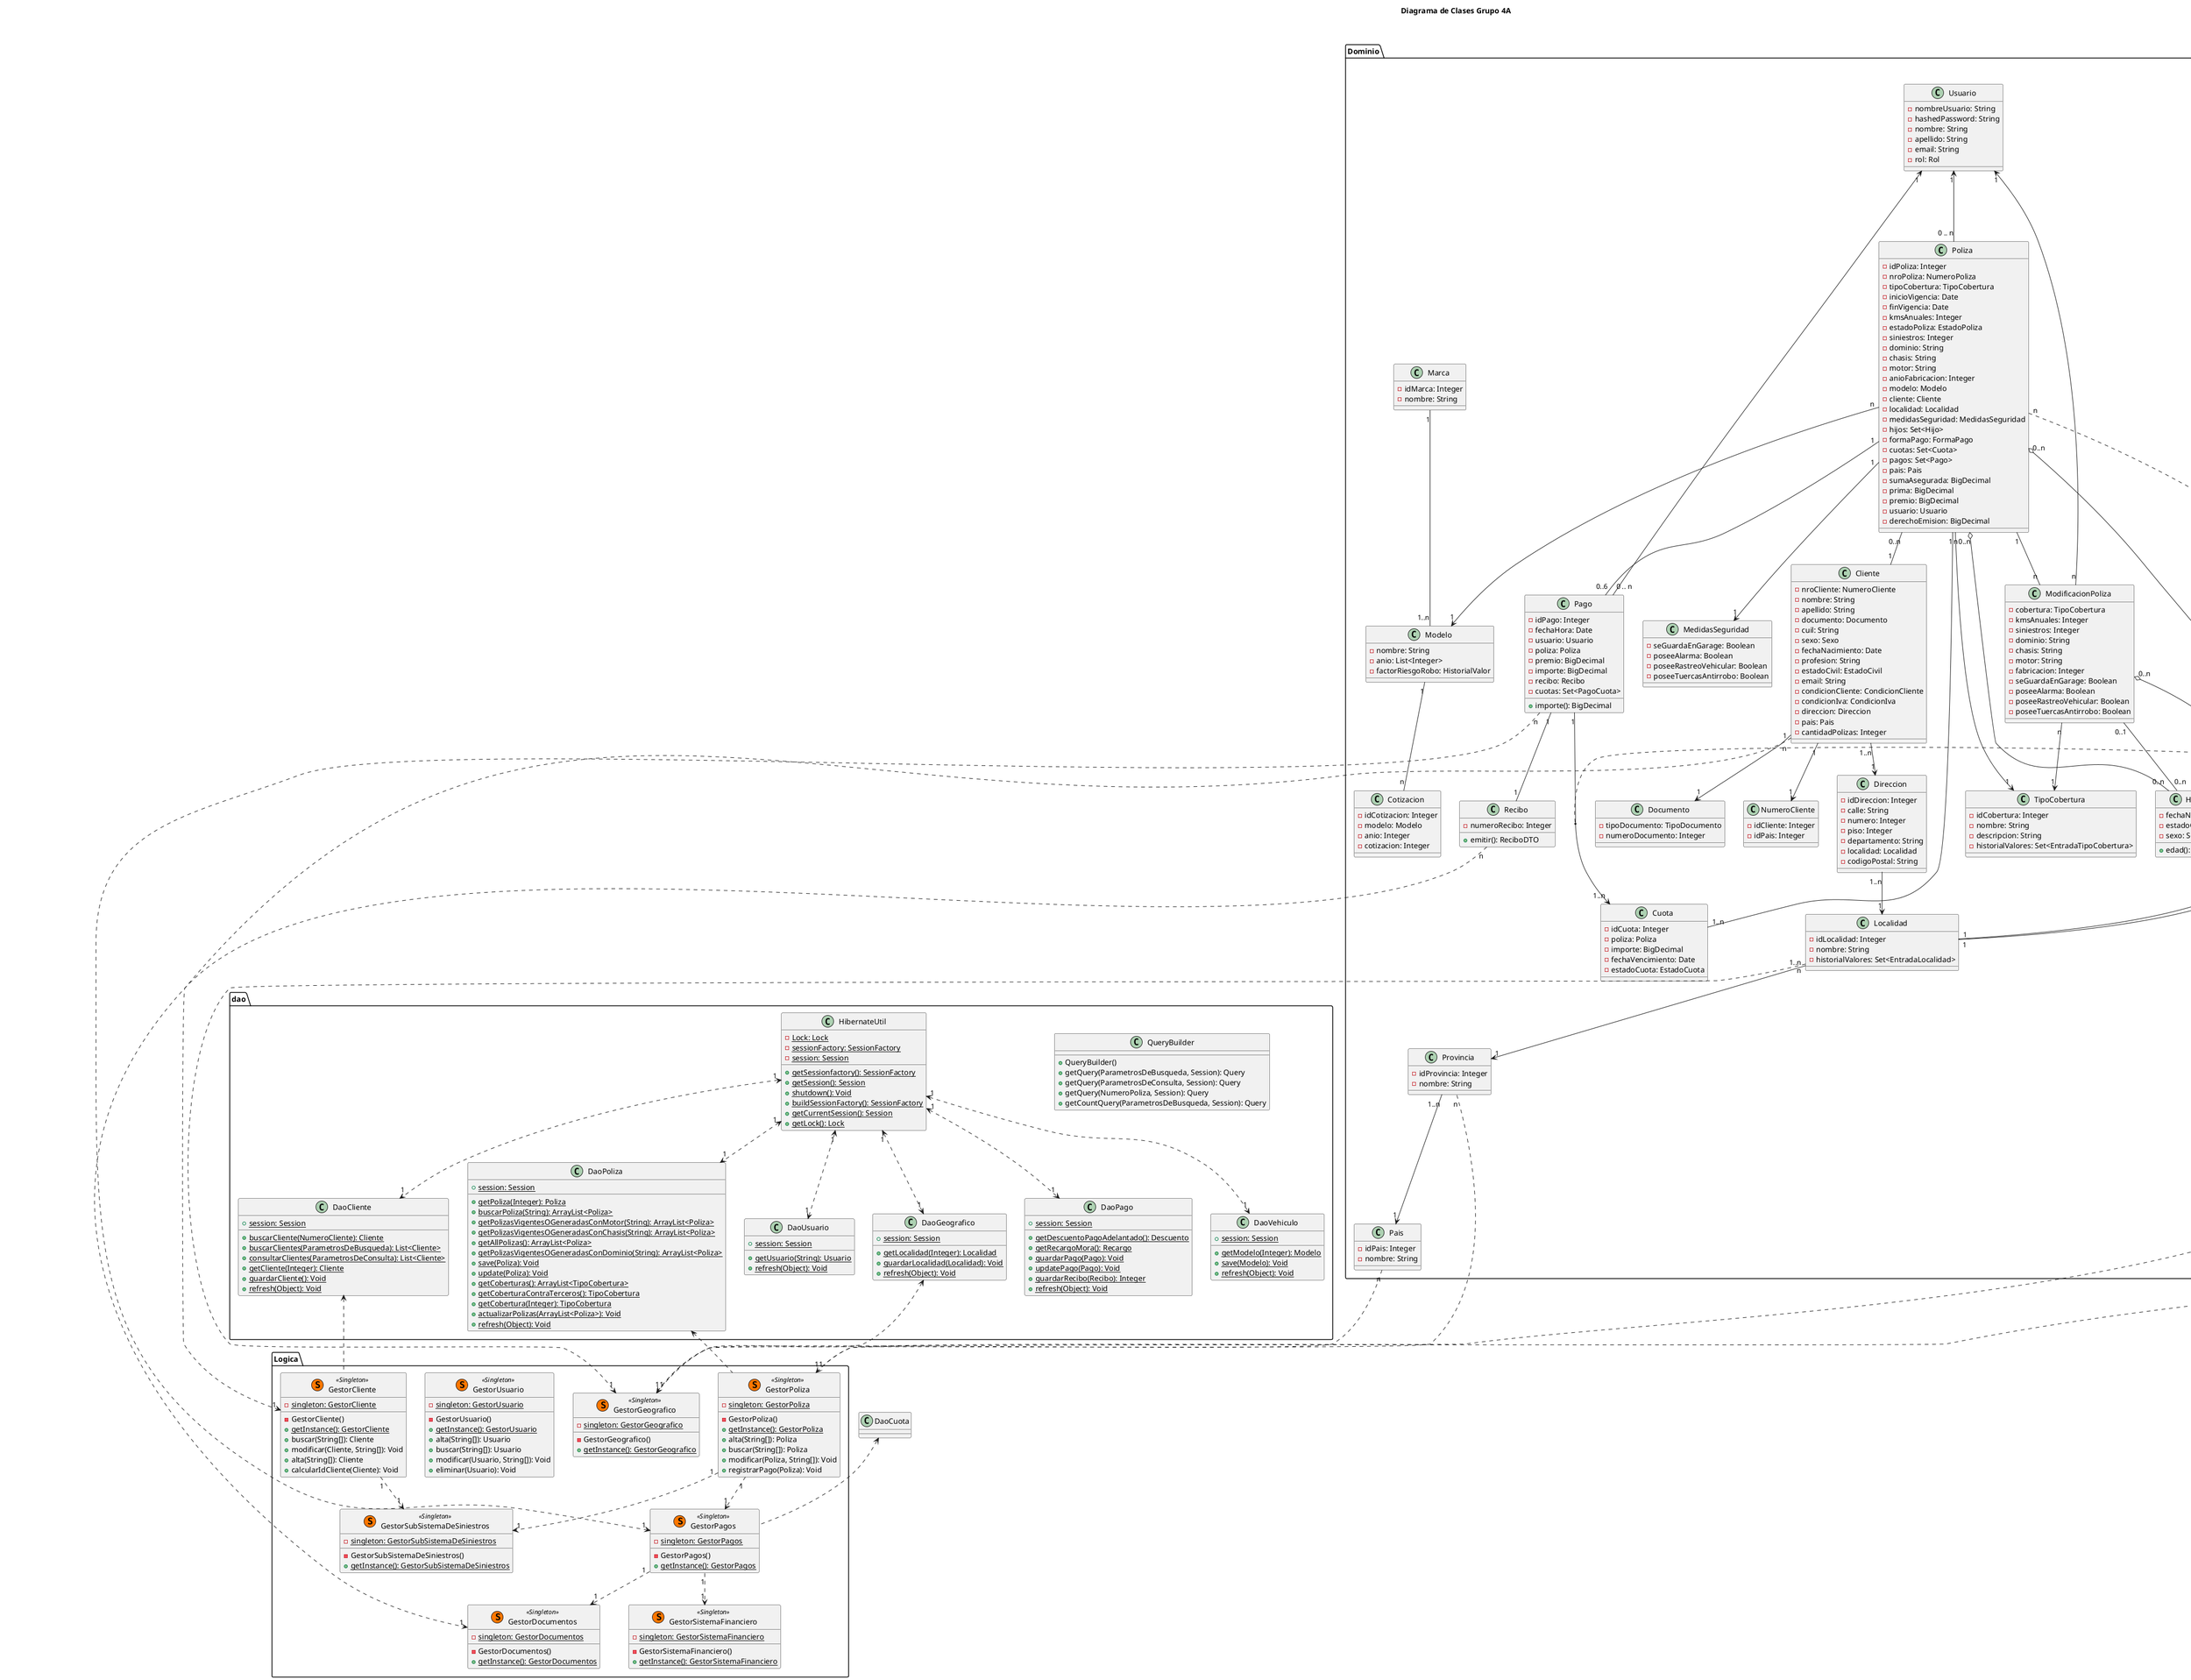 @startUML

title Diagrama de Clases Grupo 4A

note as N1
Grupo 4A:
Matías Bode,
Francisco Busso,
Giovani Ferraro Trivelli,
Miguel Storani
end note

hide enum methods
hide interface attributes

package Dominio{
    class Poliza {
		-idPoliza: Integer
		-nroPoliza: NumeroPoliza
		-tipoCobertura: TipoCobertura
		-inicioVigencia: Date
		-finVigencia: Date
		-kmsAnuales: Integer
		-estadoPoliza: EstadoPoliza
		-siniestros: Integer
		-dominio: String
		-chasis: String
		-motor: String
		-anioFabricacion: Integer
		-modelo: Modelo
		-cliente: Cliente
		-localidad: Localidad
		-medidasSeguridad: MedidasSeguridad
		-hijos: Set<Hijo>
		-formaPago: FormaPago
		-cuotas: Set<Cuota>
		-pagos: Set<Pago>
		-pais: Pais
		-sumaAsegurada: BigDecimal
		-prima: BigDecimal
		-premio: BigDecimal
		-usuario: Usuario
		-derechoEmision: BigDecimal
    }

    class ModificacionPoliza {
        -cobertura: TipoCobertura
        -kmsAnuales: Integer
        -siniestros: Integer
        -dominio: String
        -chasis: String
        -motor: String
        -fabricacion: Integer
	    -seGuardaEnGarage: Boolean
	    -poseeAlarma: Boolean
	    -poseeRastreoVehicular: Boolean
	    -poseeTuercasAntirrobo: Boolean
    }


    
    class Modelo {
    	-nombre: String
        -anio: List<Integer>
    	-factorRiesgoRobo: HistorialValor
    }
    
    class Cotizacion{
        -idCotizacion: Integer
        -modelo: Modelo
        -anio: Integer
        -cotizacion: Integer
    }
    
    Modelo "1" -- "n" Cotizacion

    class Cliente {
        -nroCliente: NumeroCliente
        -nombre: String
        -apellido: String
        -documento: Documento
        -cuil: String
        -sexo: Sexo
        -fechaNacimiento: Date
        -profesion: String
        -estadoCivil: EstadoCivil
        -email: String
        -condicionCliente: CondicionCliente
        -condicionIva: CondicionIva
        -direccion: Direccion
        -pais: Pais
        -cantidadPolizas: Integer

    }
    
    Cliente "1" --> "1" NumeroCliente
    
    class NumeroCliente {
        -idCliente: Integer
        -idPais: Integer
    }
    
    class Documento {        
	    -tipoDocumento: TipoDocumento
        -numeroDocumento: Integer
    }

    class MedidasSeguridad {
	-seGuardaEnGarage: Boolean
	-poseeAlarma: Boolean
	-poseeRastreoVehicular: Boolean
	-poseeTuercasAntirrobo: Boolean
    }
    
    class HijoDeclarado {
        -fechaNacimiento: Date
        -estadoCivil: EstadoCivil
        -sexo: Sexo
        +edad(): Integer
    }

    class Direccion {
       -idDireccion: Integer
        -calle: String
        -numero: Integer
        -piso: Integer
        -departamento: String
        -localidad: Localidad
        -codigoPostal: String
    }

    
    class Cuota {
        -idCuota: Integer
        -poliza: Poliza
        -importe: BigDecimal
        -fechaVencimiento: Date
        -estadoCuota: EstadoCuota

    }
    
	class Localidad {
        -idLocalidad: Integer
        -nombre: String
        -historialValores: Set<EntradaLocalidad>
	}
	
	class Provincia {
		-idProvincia: Integer
        -nombre: String
	}
	class Pais {
	    -idPais: Integer
		-nombre: String
	}

    class Usuario {
		-nombreUsuario: String
		-hashedPassword: String
		-nombre: String
		-apellido: String
		-email: String
		-rol: Rol
    }
	
	class TipoCobertura{
		-idCobertura: Integer
		-nombre: String
		-descripcion: String
		-historialValores: Set<EntradaTipoCobertura>
	}
	
	class FactoresCalculos<<(S, #FF7700) Singleton>> {
		-factorGuardaGarage: HistorialValor
		-factorAlarma: HistorialValor
		-factorRastreoVehicular: HistorialValor
		-factorTuercasAntirrobo: HistorialValor
		-factorKmRealizados: HistorialValor
		-factorSiniestros: List<HistorialValor>
		-factorCantidadHijos: HistorialValor
		-factorDerechosEmision: HistorialValor
		-factorDescuentoUnidadAdicional: HistorialValor
	}

	class Pago{
		-idPago: Integer
		-fechaHora: Date
		-usuario: Usuario
		-poliza: Poliza
		-premio: BigDecimal
		-importe: BigDecimal
		-recibo: Recibo
		-cuotas: Set<PagoCuota>
		+importe(): BigDecimal
	}
	
	class PagoCuota {
		-idPagoCuota: Integer
		-pago: Pago
		-cuota: Cuota
		-descuentos: Set<Descuento>
		-recargos: Set<Recargo>
		+importeOrigina(): BigDecimal
	    +importeFinal(): BigDecimal
	}
	
	class Descuento{
	    -idDescuento: Integer
		-concepto: String
		-factor: Double

	}
	
	class Recargo{
		-idRecargo: Integer
		-concepto: String
		-factor: Double
	}

	Pago "1" --> "1..n" Cuota
	(Pago, Cuota) . PagoCuota

	class Recibo{
		-numeroRecibo: Integer
		+emitir(): ReciboDTO
	}
	
    class Marca{
        -idMarca: Integer
        -nombre: String
    }

    Cliente "1" -up- "0..n" Poliza
    Cliente "1..n" --> "1" Direccion
    Cliente "1" --> "1" Documento    

    /'Usuario <-- Cobrador: <<is role of>>
    Usuario <-- ProductorSeguros: <<is role of>>
    Usuario <-- Gerente: <<is role of>>
	'/
   
    Poliza "0..n" o-- "1" Localidad
    Poliza "1" --> "1" MedidasSeguridad
    Poliza "1" -- "n" ModificacionPoliza
    ModificacionPoliza "0..n" o-- "1" Localidad
    Poliza "0..n" o-- "0..n" HijoDeclarado
	Poliza "n" --> "1" TipoCobertura
    ModificacionPoliza "n" --> "1" TipoCobertura
    Usuario "1" <-- "n" ModificacionPoliza
    ModificacionPoliza "0..1" -- "0..n" HijoDeclarado
	Poliza "n" --> "1" Modelo
    Marca "1" -- "1..n" Modelo

    Direccion "1..n" --> "1" Localidad
	Localidad "1..n" --> "1" Provincia
	Provincia "1..n" --> "1" Pais
	
	Poliza "1" -- "1..n" Cuota
	Pago "1" -- "1" Recibo
	Poliza "1" -- "0..6" Pago
	Usuario "1" <-- "0 .. n" Pago
    Usuario "1" <-- "0 .. n" Poliza
    PagoCuota "n" --> "n" Descuento
    PagoCuota "n" --> "n" Recargo
}

package dao{
    class DaoCliente{
        +{static} session: Session
        +{static} buscarCliente(NumeroCliente): Cliente
        +{static} buscarClientes(ParametrosDeBusqueda): List<Cliente>
        +{static} consultarClientes(ParametrosDeConsulta): List<Cliente>
        +{static} getCliente(Integer): Cliente
        +{static} guardarCliente(): Void
        +{static} refresh(Object): Void
    }
    
   class DaoPoliza {
    	+{static} session: Session
    	+{static} getPoliza(Integer): Poliza 
    	+{static} buscarPoliza(String): ArrayList<Poliza> 
    	+{static} getPolizasVigentesOGeneradasConMotor(String): ArrayList<Poliza> 
    	+{static} getPolizasVigentesOGeneradasConChasis(String): ArrayList<Poliza> 
    	+{static} getAllPolizas(): ArrayList<Poliza> 
    	+{static} getPolizasVigentesOGeneradasConDominio(String): ArrayList<Poliza> 
    	+{static} save(Poliza): Void
    	+{static} update(Poliza): Void
    	+{static} getCoberturas(): ArrayList<TipoCobertura> 
    	+{static} getCoberturaContraTerceros(): TipoCobertura 
    	+{static} getCobertura(Integer): TipoCobertura 
    	+{static} actualizarPolizas(ArrayList<Poliza>): Void
    	+{static} refresh(Object): Void
    }
    
    class DaoUsuario {
    	+{static} session: Session 
    	+{static} getUsuario(String): Usuario 
    	+{static} refresh(Object): Void 
    }

    class DaoGeografico  {
    	+{static} session: Session 
    	+{static} getLocalidad(Integer): Localidad 
    	+{static} guardarLocalidad(Localidad): Void
    	+{static} refresh(Object): Void
    }

    
    class DaoPago {
    	+{static} session: Session 
    	+{static} getDescuentoPagoAdelantado(): Descuento 
    	+{static} getRecargoMora(): Recargo 
    	+{static} guardarPago(Pago): Void
    	+{static} updatePago(Pago): Void 
    	+{static} guardarRecibo(Recibo): Integer 
    	+{static} refresh(Object): Void
    }

    class QueryBuilder  {
    	+QueryBuilder()
    	+getQuery(ParametrosDeBusqueda, Session): Query
    	+getQuery(ParametrosDeConsulta, Session): Query
    	+getQuery(NumeroPoliza, Session): Query
    	+getCountQuery(ParametrosDeBusqueda, Session): Query
    }
    
    class HibernateUtil {
    	-{static} Lock: Lock
    	-{static} sessionFactory: SessionFactory 
    	-{static} session: Session 
    	+{static} getSessionfactory(): SessionFactory 
    	+{static} getSession(): Session 
    	+{static} shutdown(): Void
    	+{static} buildSessionFactory(): SessionFactory 
    	+{static} getCurrentSession(): Session 
    	+{static} getLock(): Lock 
    }
    
    class DaoVehiculo {
    	+{static} session: Session 
    	+{static} getModelo(Integer): Modelo 
    	+{static} save(Modelo): Void
    	+{static} refresh(Object): Void
    }
    
    HibernateUtil "1" <..>"1" DaoCliente
    HibernateUtil "1" <..>"1" DaoGeografico
    HibernateUtil "1" <..>"1" DaoPago
    HibernateUtil "1" <..>"1" DaoPoliza
    HibernateUtil "1" <..>"1" DaoUsuario
    HibernateUtil "1" <..>"1" DaoVehiculo
    
}

package Logica{
    class GestorCliente <<(S, #FF7700) Singleton>> {
        -{static} singleton: GestorCliente
        -GestorCliente()
        +{static} getInstance(): GestorCliente
        +buscar(String[]): Cliente 
        +modificar(Cliente, String[]): Void
        +alta(String[]): Cliente
        +calcularIdCliente(Cliente): Void
    }
    
    class GestorPoliza <<(S, #FF7700) Singleton>> {
        -{static} singleton: GestorPoliza
        -GestorPoliza()
        +{static} getInstance(): GestorPoliza
        +alta(String[]): Poliza
        +buscar(String[]): Poliza
        +modificar(Poliza, String[]): Void
        +registrarPago(Poliza): Void
    }

    class GestorUsuario <<(S, #FF7700) Singleton>> {
        -{static} singleton: GestorUsuario
        -GestorUsuario()
        +{static} getInstance(): GestorUsuario
        +alta(String[]): Usuario
        +buscar(String[]): Usuario
        +modificar(Usuario, String[]): Void
        +eliminar(Usuario): Void
    }
    
    class GestorSubSistemaDeSiniestros <<(S, #FF7700) Singleton>> {
        -{static} singleton: GestorSubSistemaDeSiniestros
        -GestorSubSistemaDeSiniestros()
        +{static} getInstance(): GestorSubSistemaDeSiniestros 
    }

	class GestorSistemaFinanciero <<(S, #FF7700) Singleton>> {
        -{static} singleton: GestorSistemaFinanciero
        -GestorSistemaFinanciero()
        +{static} getInstance(): GestorSistemaFinanciero
    }
	class GestorGeografico <<(S, #FF7700) Singleton>>{
		-{static} singleton: GestorGeografico
		-GestorGeografico()
		+{static} getInstance(): GestorGeografico
	}
	class GestorPagos <<(S, #FF7700) Singleton>>{
		-{static} singleton: GestorPagos
		-GestorPagos()
		+{static} getInstance(): GestorPagos
	}
	class GestorDocumentos <<(S, #FF7700) Singleton>>{
		-{static} singleton: GestorDocumentos
		-GestorDocumentos()
		+{static} getInstance(): GestorDocumentos
	}
}

package enumeradores {
    enum CondicionCliente {
    	Normal
    	Activo
    	Plata
    }
    
    enum CondicionIva {
    	ResponsableInscripto
    	ResponsableNoInscripto
    	NoResponsable
    	SujetoExento
    	ConsumidorFinal
    	ResponsableMonotributo
    	NoCategorizado
    	ProveedorExterior
    	ClienteExterior
    	Liberado
    	ResponsableInscriptoPercepcion
    	PeqContribuyente
    	MonotributistaSocial
    	PeqContribuyenteSocial
    }
    
    enum EstadoCivil{
        Soltero
        Casado
        Viudo
    }
    
    enum EstadoCuota {
    	PENDIENTE
    	MORA
    	PAGA
    }    
    
    enum EstadoPoliza {
        Generada
        Vigente
        Suspendida
        Finalizada
    }
    
    enum FormaPago {
    	MENSUAL
    	SEMESTRAL
    }

    enum Rol {
    	Cobrador
    	Gerente
    	ProductorDeSeguros
    }

    enum Sexo {
        Masculino
        Femenino
    }

    enum TipoDocumento {
        DNI
        LU
        LC
        LE
    }
}


DaoCliente <.. GestorCliente
DaoPoliza <.. GestorPoliza
DaoGeografico <.. GestorGeografico
DaoCuota <.. GestorPagos
'Poliza -- ValorAutomovil'

'Relaciones entre clases y gestores'

Cliente "n" ..> "1" GestorCliente
Localidad "n" ..> "1" GestorGeografico
Provincia "n" ..> "1" GestorGeografico
Pais "n" ..> "1" GestorGeografico
Pago "n" ..> "1" GestorPagos
Recibo "n" ..> "1" GestorDocumentos
Poliza "n" ..> "1" GestorPoliza
FactoresCalculos "1" <.. "1" GestorPoliza

'Relaciones entredistintos gestores'

GestorPagos "1" ..> "1" GestorDocumentos
GestorPoliza "1" ..> "1" GestorPagos
GestorPoliza "1" ..> "1" GestorSubSistemaDeSiniestros
GestorCliente "1" ..> "1" GestorSubSistemaDeSiniestros
GestorPagos "1" ..> "1" GestorSistemaFinanciero


@endUML
